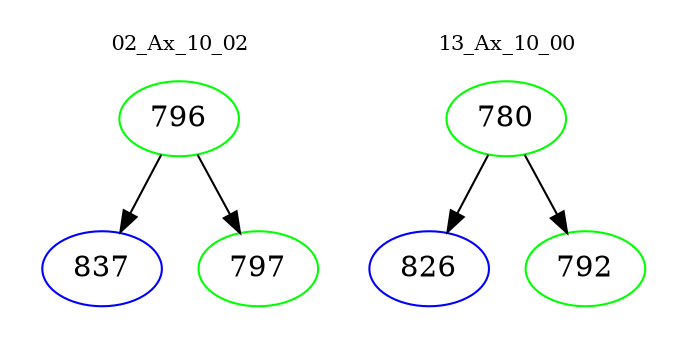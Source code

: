 digraph{
subgraph cluster_0 {
color = white
label = "02_Ax_10_02";
fontsize=10;
T0_796 [label="796", color="green"]
T0_796 -> T0_837 [color="black"]
T0_837 [label="837", color="blue"]
T0_796 -> T0_797 [color="black"]
T0_797 [label="797", color="green"]
}
subgraph cluster_1 {
color = white
label = "13_Ax_10_00";
fontsize=10;
T1_780 [label="780", color="green"]
T1_780 -> T1_826 [color="black"]
T1_826 [label="826", color="blue"]
T1_780 -> T1_792 [color="black"]
T1_792 [label="792", color="green"]
}
}
